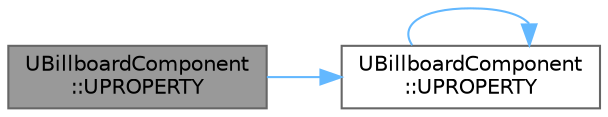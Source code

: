 digraph "UBillboardComponent::UPROPERTY"
{
 // INTERACTIVE_SVG=YES
 // LATEX_PDF_SIZE
  bgcolor="transparent";
  edge [fontname=Helvetica,fontsize=10,labelfontname=Helvetica,labelfontsize=10];
  node [fontname=Helvetica,fontsize=10,shape=box,height=0.2,width=0.4];
  rankdir="LR";
  Node1 [id="Node000001",label="UBillboardComponent\l::UPROPERTY",height=0.2,width=0.4,color="gray40", fillcolor="grey60", style="filled", fontcolor="black",tooltip="The billboard is not rendered where texture opacity < OpacityMaskRefVal."];
  Node1 -> Node2 [id="edge1_Node000001_Node000002",color="steelblue1",style="solid",tooltip=" "];
  Node2 [id="Node000002",label="UBillboardComponent\l::UPROPERTY",height=0.2,width=0.4,color="grey40", fillcolor="white", style="filled",URL="$d1/dd2/classUBillboardComponent.html#a2ec2d37231ba68214cebf900f7cd743e",tooltip=" "];
  Node2 -> Node2 [id="edge2_Node000002_Node000002",color="steelblue1",style="solid",tooltip=" "];
}
